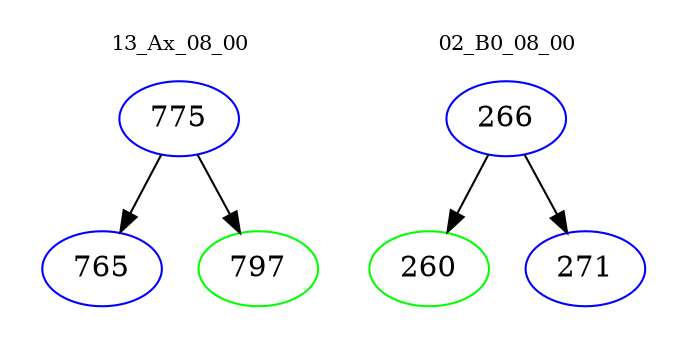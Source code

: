 digraph{
subgraph cluster_0 {
color = white
label = "13_Ax_08_00";
fontsize=10;
T0_775 [label="775", color="blue"]
T0_775 -> T0_765 [color="black"]
T0_765 [label="765", color="blue"]
T0_775 -> T0_797 [color="black"]
T0_797 [label="797", color="green"]
}
subgraph cluster_1 {
color = white
label = "02_B0_08_00";
fontsize=10;
T1_266 [label="266", color="blue"]
T1_266 -> T1_260 [color="black"]
T1_260 [label="260", color="green"]
T1_266 -> T1_271 [color="black"]
T1_271 [label="271", color="blue"]
}
}
